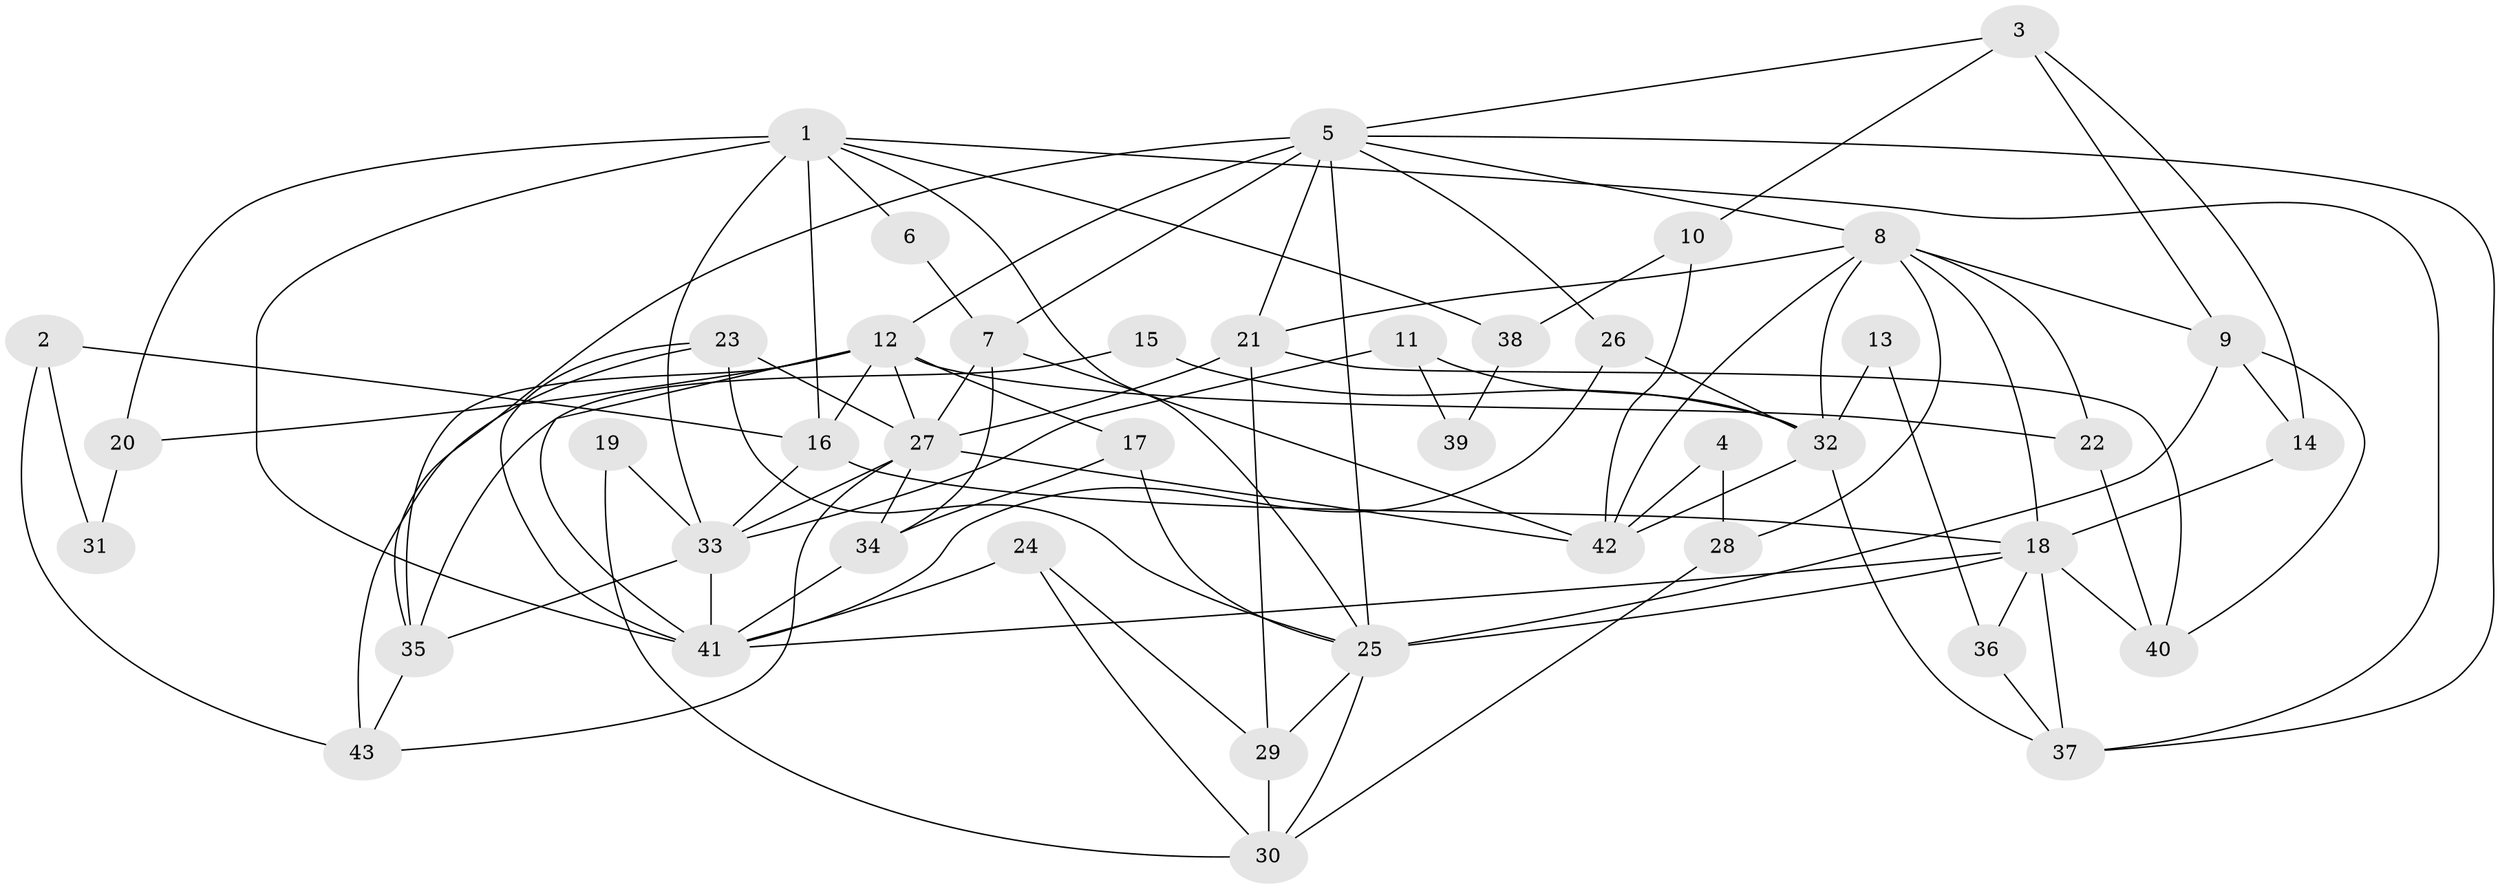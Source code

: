 // original degree distribution, {6: 0.11594202898550725, 3: 0.30434782608695654, 4: 0.2463768115942029, 2: 0.13043478260869565, 5: 0.14492753623188406, 7: 0.043478260869565216, 8: 0.014492753623188406}
// Generated by graph-tools (version 1.1) at 2025/51/03/04/25 22:51:10]
// undirected, 43 vertices, 97 edges
graph export_dot {
  node [color=gray90,style=filled];
  1;
  2;
  3;
  4;
  5;
  6;
  7;
  8;
  9;
  10;
  11;
  12;
  13;
  14;
  15;
  16;
  17;
  18;
  19;
  20;
  21;
  22;
  23;
  24;
  25;
  26;
  27;
  28;
  29;
  30;
  31;
  32;
  33;
  34;
  35;
  36;
  37;
  38;
  39;
  40;
  41;
  42;
  43;
  1 -- 6 [weight=1.0];
  1 -- 16 [weight=2.0];
  1 -- 20 [weight=1.0];
  1 -- 25 [weight=1.0];
  1 -- 33 [weight=1.0];
  1 -- 37 [weight=1.0];
  1 -- 38 [weight=1.0];
  1 -- 41 [weight=1.0];
  2 -- 16 [weight=1.0];
  2 -- 31 [weight=1.0];
  2 -- 43 [weight=1.0];
  3 -- 5 [weight=1.0];
  3 -- 9 [weight=1.0];
  3 -- 10 [weight=1.0];
  3 -- 14 [weight=1.0];
  4 -- 28 [weight=1.0];
  4 -- 42 [weight=1.0];
  5 -- 7 [weight=1.0];
  5 -- 8 [weight=2.0];
  5 -- 12 [weight=2.0];
  5 -- 21 [weight=1.0];
  5 -- 25 [weight=1.0];
  5 -- 26 [weight=1.0];
  5 -- 35 [weight=1.0];
  5 -- 37 [weight=1.0];
  6 -- 7 [weight=1.0];
  7 -- 27 [weight=1.0];
  7 -- 34 [weight=1.0];
  7 -- 42 [weight=1.0];
  8 -- 9 [weight=1.0];
  8 -- 18 [weight=2.0];
  8 -- 21 [weight=1.0];
  8 -- 22 [weight=1.0];
  8 -- 28 [weight=1.0];
  8 -- 32 [weight=1.0];
  8 -- 42 [weight=1.0];
  9 -- 14 [weight=1.0];
  9 -- 25 [weight=2.0];
  9 -- 40 [weight=1.0];
  10 -- 38 [weight=1.0];
  10 -- 42 [weight=1.0];
  11 -- 32 [weight=1.0];
  11 -- 33 [weight=1.0];
  11 -- 39 [weight=1.0];
  12 -- 16 [weight=1.0];
  12 -- 17 [weight=1.0];
  12 -- 20 [weight=1.0];
  12 -- 22 [weight=1.0];
  12 -- 27 [weight=1.0];
  12 -- 35 [weight=1.0];
  12 -- 41 [weight=1.0];
  13 -- 32 [weight=1.0];
  13 -- 36 [weight=1.0];
  14 -- 18 [weight=1.0];
  15 -- 32 [weight=1.0];
  15 -- 35 [weight=1.0];
  16 -- 18 [weight=1.0];
  16 -- 33 [weight=1.0];
  17 -- 25 [weight=1.0];
  17 -- 34 [weight=1.0];
  18 -- 25 [weight=2.0];
  18 -- 36 [weight=1.0];
  18 -- 37 [weight=1.0];
  18 -- 40 [weight=1.0];
  18 -- 41 [weight=1.0];
  19 -- 30 [weight=1.0];
  19 -- 33 [weight=1.0];
  20 -- 31 [weight=1.0];
  21 -- 27 [weight=1.0];
  21 -- 29 [weight=1.0];
  21 -- 40 [weight=1.0];
  22 -- 40 [weight=1.0];
  23 -- 25 [weight=1.0];
  23 -- 27 [weight=2.0];
  23 -- 41 [weight=1.0];
  23 -- 43 [weight=1.0];
  24 -- 29 [weight=1.0];
  24 -- 30 [weight=1.0];
  24 -- 41 [weight=1.0];
  25 -- 29 [weight=1.0];
  25 -- 30 [weight=1.0];
  26 -- 32 [weight=1.0];
  26 -- 41 [weight=1.0];
  27 -- 33 [weight=1.0];
  27 -- 34 [weight=1.0];
  27 -- 42 [weight=1.0];
  27 -- 43 [weight=1.0];
  28 -- 30 [weight=1.0];
  29 -- 30 [weight=1.0];
  32 -- 37 [weight=1.0];
  32 -- 42 [weight=1.0];
  33 -- 35 [weight=1.0];
  33 -- 41 [weight=1.0];
  34 -- 41 [weight=1.0];
  35 -- 43 [weight=1.0];
  36 -- 37 [weight=1.0];
  38 -- 39 [weight=1.0];
}
